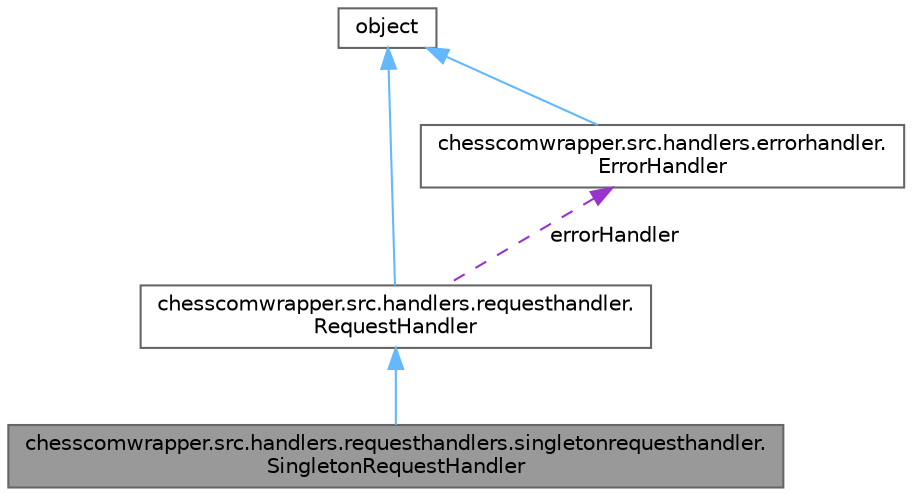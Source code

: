 digraph "chesscomwrapper.src.handlers.requesthandlers.singletonrequesthandler.SingletonRequestHandler"
{
 // LATEX_PDF_SIZE
  bgcolor="transparent";
  edge [fontname=Helvetica,fontsize=10,labelfontname=Helvetica,labelfontsize=10];
  node [fontname=Helvetica,fontsize=10,shape=box,height=0.2,width=0.4];
  Node1 [label="chesscomwrapper.src.handlers.requesthandlers.singletonrequesthandler.\lSingletonRequestHandler",height=0.2,width=0.4,color="gray40", fillcolor="grey60", style="filled", fontcolor="black",tooltip="A python singleton."];
  Node2 -> Node1 [dir="back",color="steelblue1",style="solid"];
  Node2 [label="chesscomwrapper.src.handlers.requesthandler.\lRequestHandler",height=0.2,width=0.4,color="gray40", fillcolor="white", style="filled",URL="$classchesscomwrapper_1_1src_1_1handlers_1_1requesthandler_1_1_request_handler.html",tooltip="Interface for RequestHandler."];
  Node3 -> Node2 [dir="back",color="steelblue1",style="solid"];
  Node3 [label="object",height=0.2,width=0.4,color="gray40", fillcolor="white", style="filled",tooltip=" "];
  Node4 -> Node2 [dir="back",color="darkorchid3",style="dashed",label=" errorHandler" ];
  Node4 [label="chesscomwrapper.src.handlers.errorhandler.\lErrorHandler",height=0.2,width=0.4,color="gray40", fillcolor="white", style="filled",URL="$classchesscomwrapper_1_1src_1_1handlers_1_1errorhandler_1_1_error_handler.html",tooltip="Base interface to handle errors."];
  Node3 -> Node4 [dir="back",color="steelblue1",style="solid"];
}
